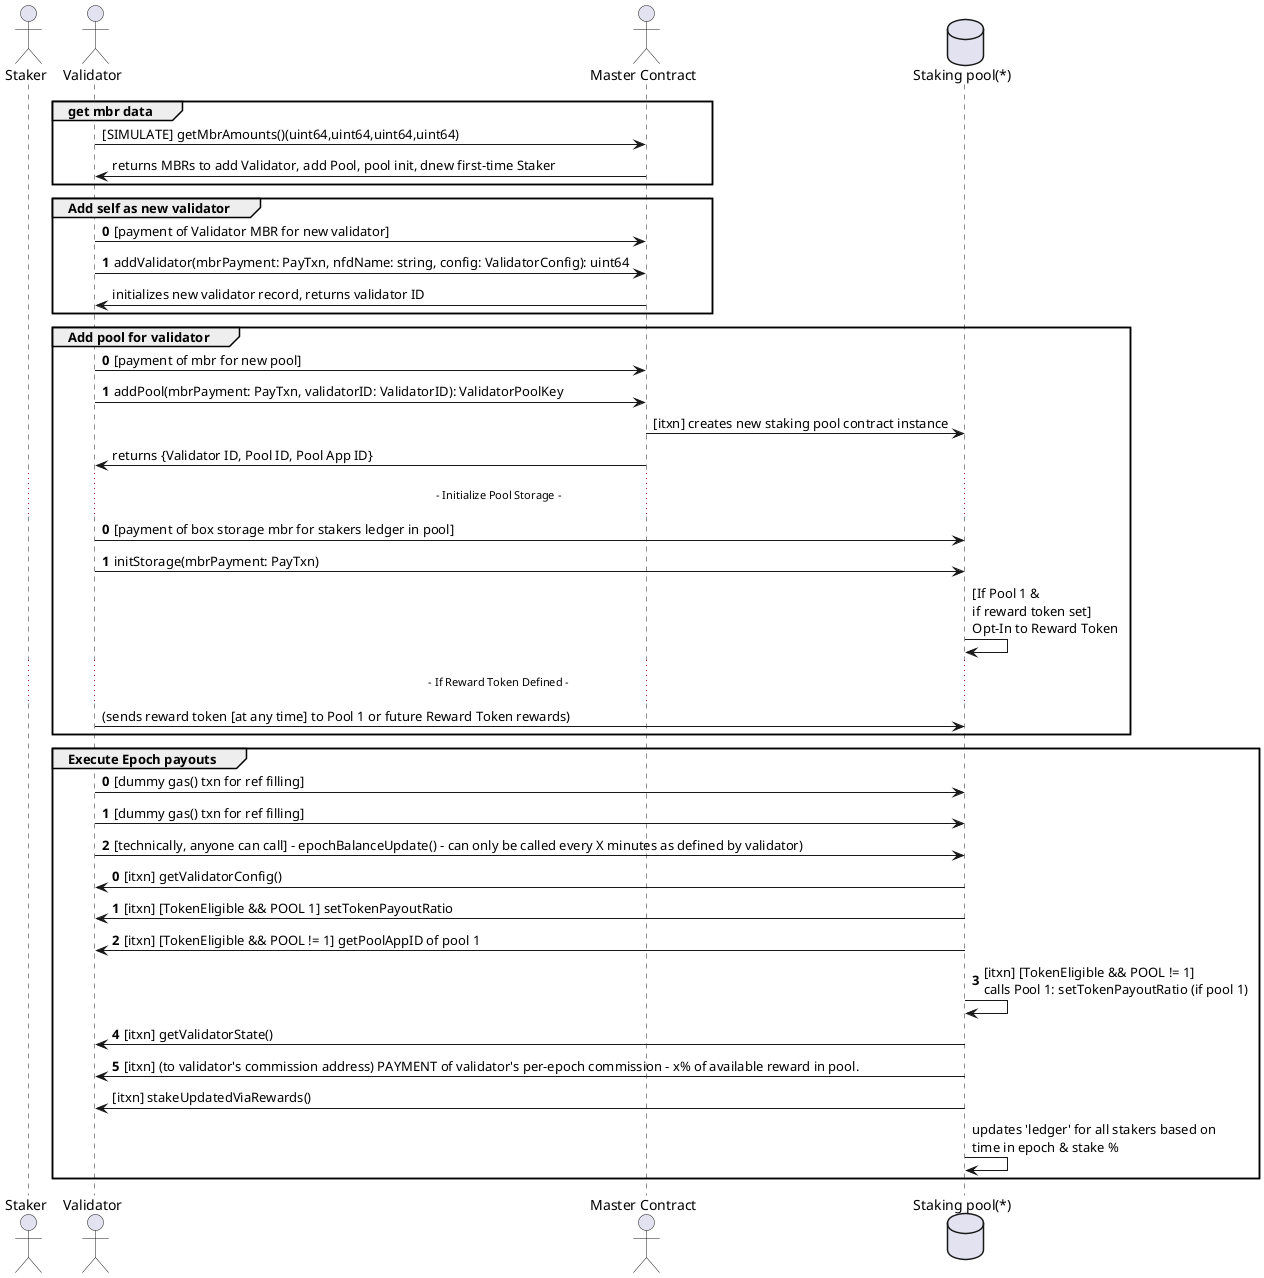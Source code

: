 @startuml
actor "Staker" as staker
actor "Validator" as validator
actor "Master Contract" as master
database "Staking pool(*)" as pool
group get mbr data
validator -> master: [SIMULATE] getMbrAmounts()(uint64,uint64,uint64,uint64)
master->validator: returns MBRs to add Validator, add Pool, pool init, dnew first-time Staker
end
group Add self as new validator
autonumber 0
validator -> master: [payment of Validator MBR for new validator]
validator -> master: addValidator(mbrPayment: PayTxn, nfdName: string, config: ValidatorConfig): uint64
autonumber stop
master -> validator: initializes new validator record, returns validator ID
end

group Add pool for validator
autonumber 0
validator -> master: [payment of mbr for new pool]
validator -> master: addPool(mbrPayment: PayTxn, validatorID: ValidatorID): ValidatorPoolKey
autonumber stop
master -> pool: [itxn] creates new staking pool contract instance
master -> validator: returns {Validator ID, Pool ID, Pool App ID}
...  - Initialize Pool Storage - ...
autonumber 0
validator -> pool: [payment of box storage mbr for stakers ledger in pool]
validator -> pool: initStorage(mbrPayment: PayTxn)
autonumber stop
pool -> pool: [If Pool 1 &\nif reward token set]\nOpt-In to Reward Token
...  - If Reward Token Defined - ...
validator -> pool: (sends reward token [at any time] to Pool 1 or future Reward Token rewards)
end

group Execute Epoch payouts
autonumber 0
validator -> pool: [dummy gas() txn for ref filling]
validator -> pool: [dummy gas() txn for ref filling]
validator -> pool: [technically, anyone can call] - epochBalanceUpdate() - can only be called every X minutes as defined by validator)
autonumber 0
pool -> validator: [itxn] getValidatorConfig()
pool -> validator: [itxn] [TokenEligible && POOL 1] setTokenPayoutRatio
autonumber 2
pool -> validator: [itxn] [TokenEligible && POOL != 1] getPoolAppID of pool 1
pool -> pool: [itxn] [TokenEligible && POOL != 1]\ncalls Pool 1: setTokenPayoutRatio (if pool 1)
pool -> validator: [itxn] getValidatorState()
pool -> validator: [itxn] (to validator's commission address) PAYMENT of validator's per-epoch commission - x% of available reward in pool.
autonumber stop
pool -> validator: [itxn] stakeUpdatedViaRewards()
pool -> pool: updates 'ledger' for all stakers based on\ntime in epoch & stake %
end
@enduml
